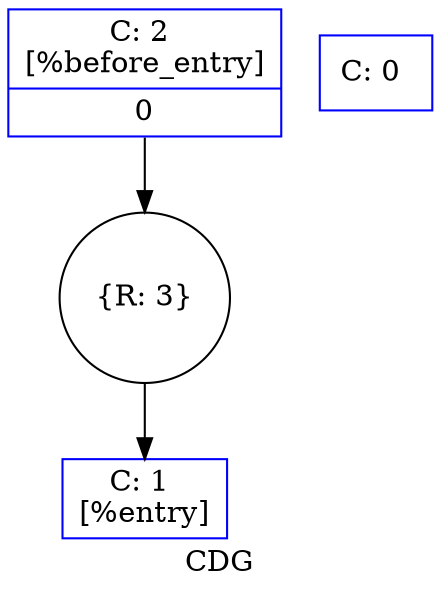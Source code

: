 digraph "CDG" {
	label="CDG";

	Node0x556f66aca490 [shape=record,shape=circle,label="{R: 3}"];
	Node0x556f66aca490 -> Node0x556f66ac57e0;
	Node0x556f66ac9ed0 [shape=record,color=blue,label="{C: 2 \n[%before_entry]\n|{<s0>0}}"];
	Node0x556f66ac9ed0:s0 -> Node0x556f66aca490[collor=blue];
	Node0x556f66ac5760 [shape=record,color=blue,label="{C: 0 \n}"];
	Node0x556f66ac57e0 [shape=record,color=blue,label="{C: 1 \n[%entry]\n}"];
}
